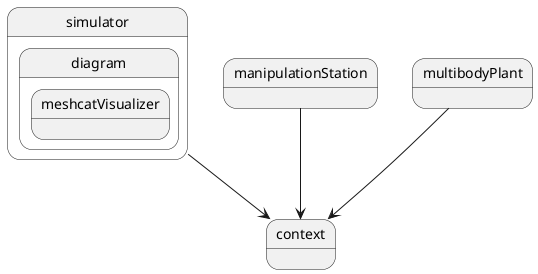 @startuml

simulator --> context
manipulationStation --> context
multibodyPlant --> context
state simulator {
    state diagram{
        state manipulationStation {
            state multibodyPlant {             
            }
        }

        state meshcatVisualizer
    }
}

state context {

}

@enduml
